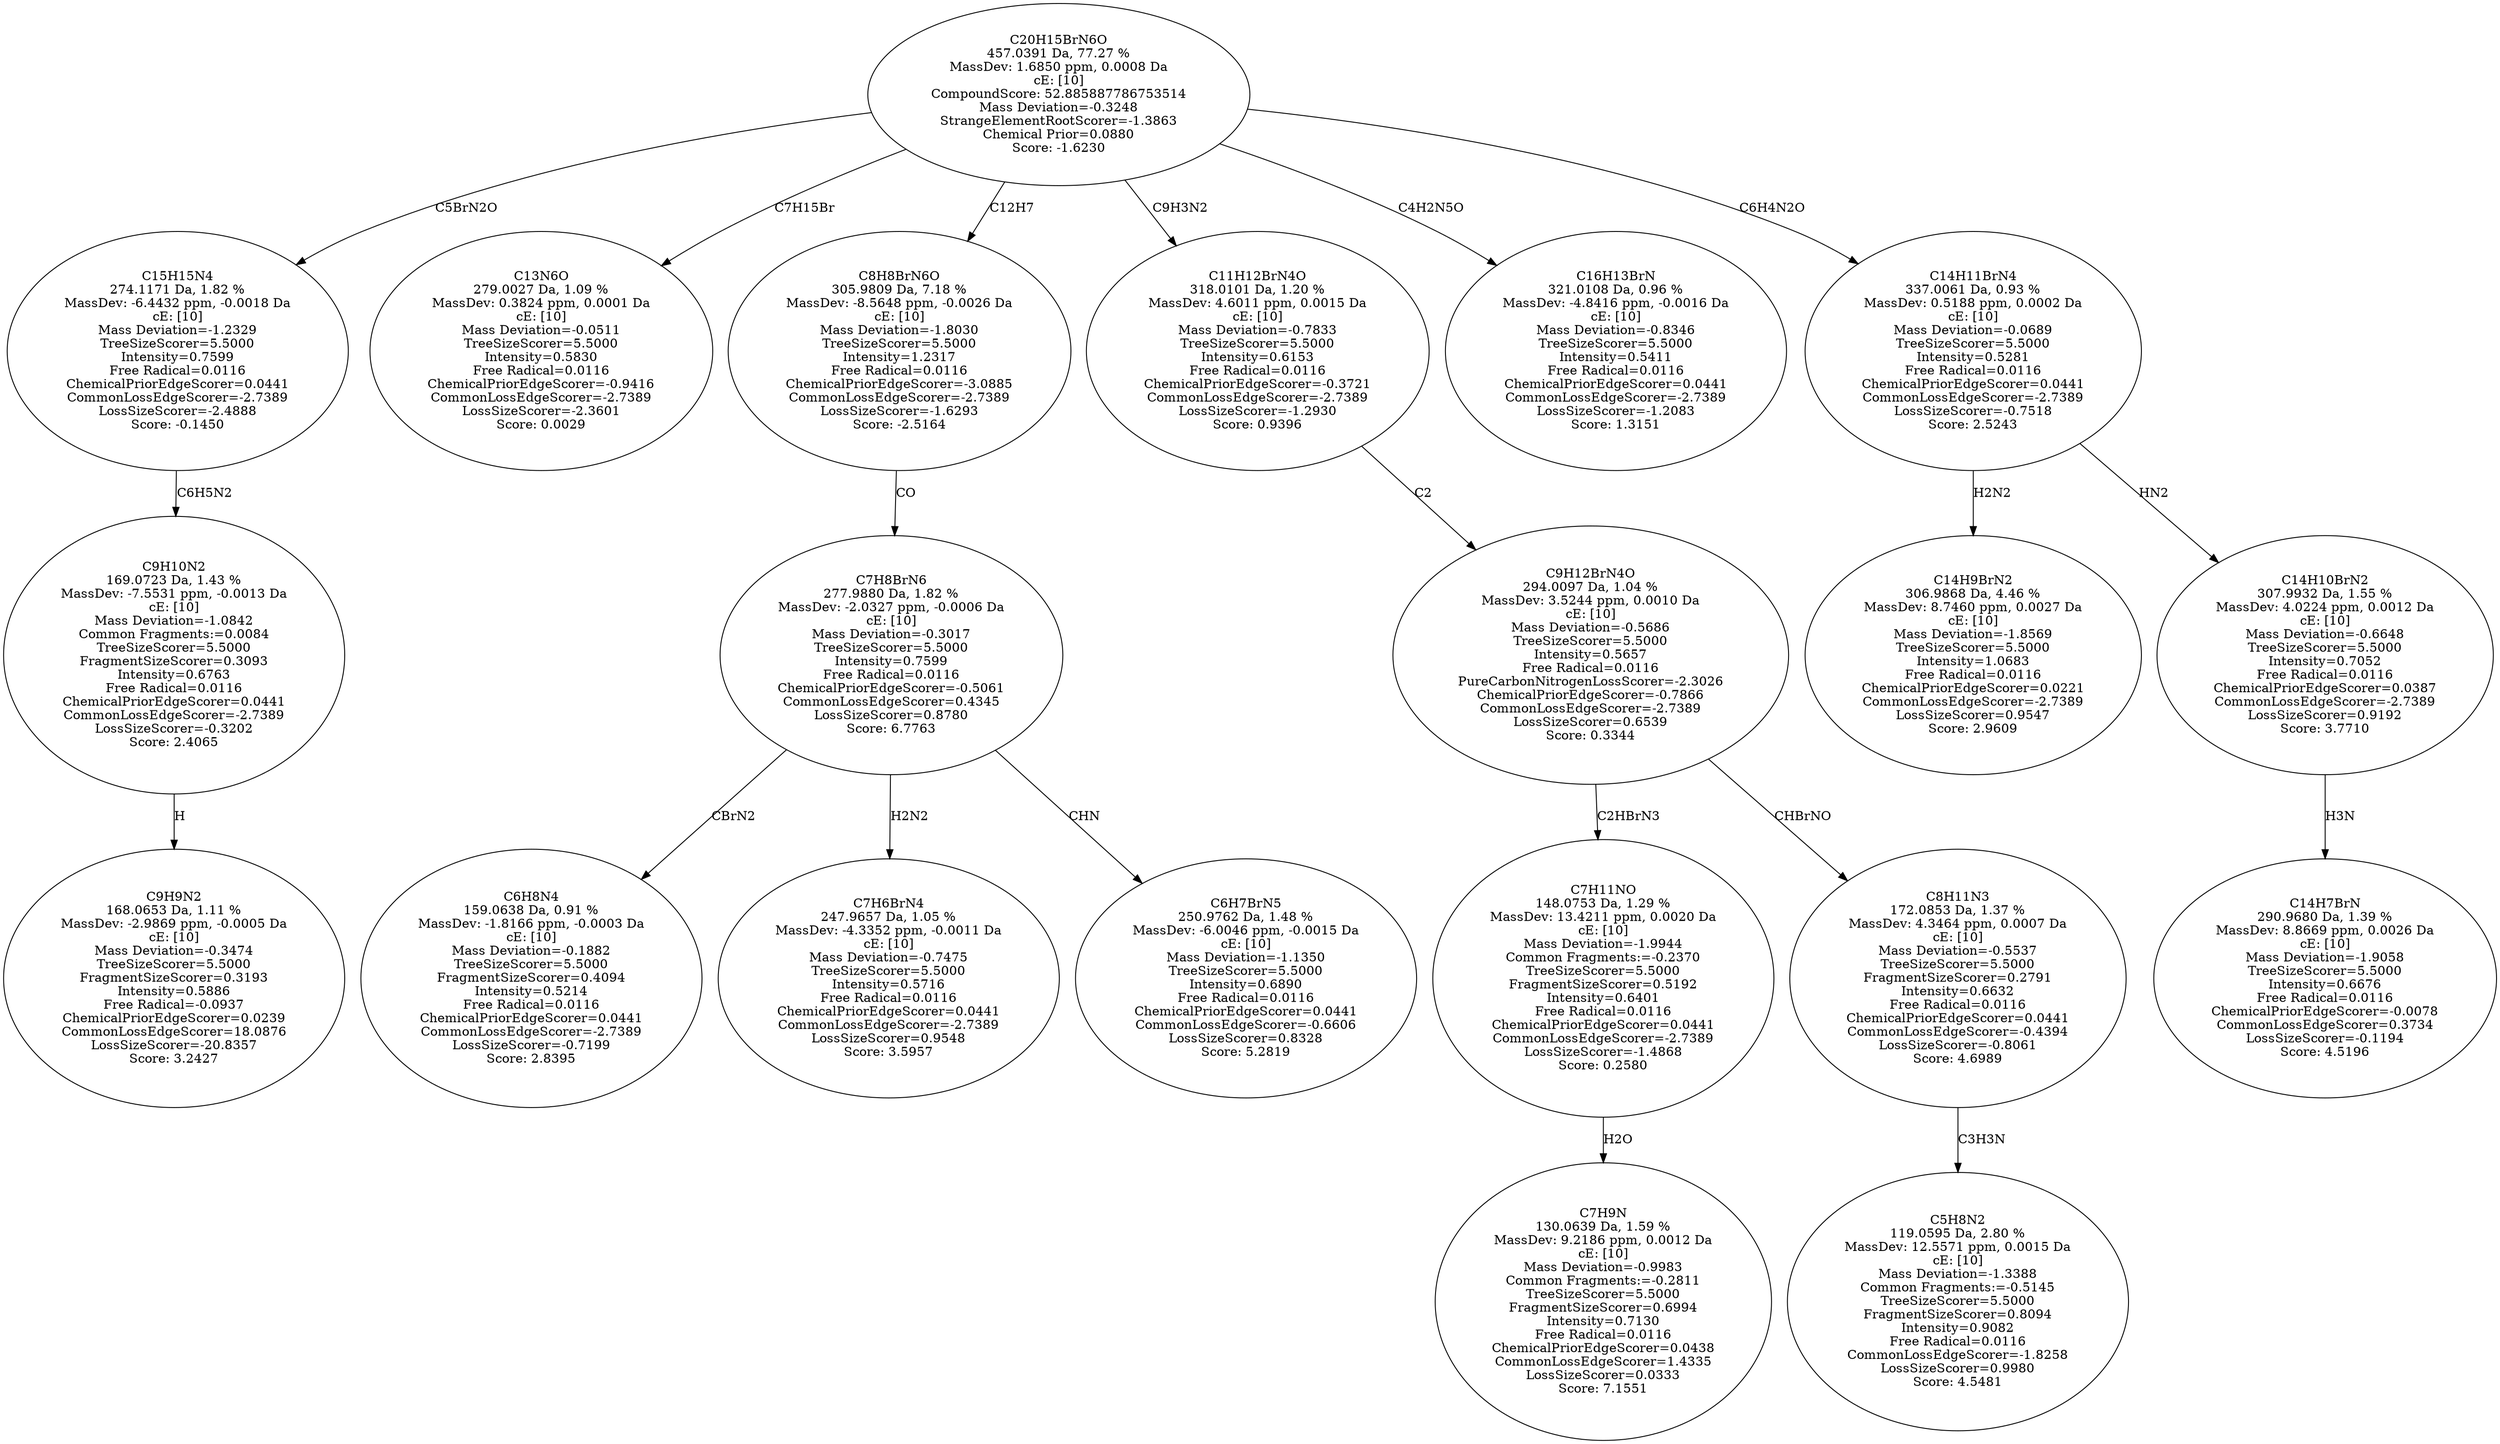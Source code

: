 strict digraph {
v1 [label="C9H9N2\n168.0653 Da, 1.11 %\nMassDev: -2.9869 ppm, -0.0005 Da\ncE: [10]\nMass Deviation=-0.3474\nTreeSizeScorer=5.5000\nFragmentSizeScorer=0.3193\nIntensity=0.5886\nFree Radical=-0.0937\nChemicalPriorEdgeScorer=0.0239\nCommonLossEdgeScorer=18.0876\nLossSizeScorer=-20.8357\nScore: 3.2427"];
v2 [label="C9H10N2\n169.0723 Da, 1.43 %\nMassDev: -7.5531 ppm, -0.0013 Da\ncE: [10]\nMass Deviation=-1.0842\nCommon Fragments:=0.0084\nTreeSizeScorer=5.5000\nFragmentSizeScorer=0.3093\nIntensity=0.6763\nFree Radical=0.0116\nChemicalPriorEdgeScorer=0.0441\nCommonLossEdgeScorer=-2.7389\nLossSizeScorer=-0.3202\nScore: 2.4065"];
v3 [label="C15H15N4\n274.1171 Da, 1.82 %\nMassDev: -6.4432 ppm, -0.0018 Da\ncE: [10]\nMass Deviation=-1.2329\nTreeSizeScorer=5.5000\nIntensity=0.7599\nFree Radical=0.0116\nChemicalPriorEdgeScorer=0.0441\nCommonLossEdgeScorer=-2.7389\nLossSizeScorer=-2.4888\nScore: -0.1450"];
v4 [label="C13N6O\n279.0027 Da, 1.09 %\nMassDev: 0.3824 ppm, 0.0001 Da\ncE: [10]\nMass Deviation=-0.0511\nTreeSizeScorer=5.5000\nIntensity=0.5830\nFree Radical=0.0116\nChemicalPriorEdgeScorer=-0.9416\nCommonLossEdgeScorer=-2.7389\nLossSizeScorer=-2.3601\nScore: 0.0029"];
v5 [label="C6H8N4\n159.0638 Da, 0.91 %\nMassDev: -1.8166 ppm, -0.0003 Da\ncE: [10]\nMass Deviation=-0.1882\nTreeSizeScorer=5.5000\nFragmentSizeScorer=0.4094\nIntensity=0.5214\nFree Radical=0.0116\nChemicalPriorEdgeScorer=0.0441\nCommonLossEdgeScorer=-2.7389\nLossSizeScorer=-0.7199\nScore: 2.8395"];
v6 [label="C7H6BrN4\n247.9657 Da, 1.05 %\nMassDev: -4.3352 ppm, -0.0011 Da\ncE: [10]\nMass Deviation=-0.7475\nTreeSizeScorer=5.5000\nIntensity=0.5716\nFree Radical=0.0116\nChemicalPriorEdgeScorer=0.0441\nCommonLossEdgeScorer=-2.7389\nLossSizeScorer=0.9548\nScore: 3.5957"];
v7 [label="C6H7BrN5\n250.9762 Da, 1.48 %\nMassDev: -6.0046 ppm, -0.0015 Da\ncE: [10]\nMass Deviation=-1.1350\nTreeSizeScorer=5.5000\nIntensity=0.6890\nFree Radical=0.0116\nChemicalPriorEdgeScorer=0.0441\nCommonLossEdgeScorer=-0.6606\nLossSizeScorer=0.8328\nScore: 5.2819"];
v8 [label="C7H8BrN6\n277.9880 Da, 1.82 %\nMassDev: -2.0327 ppm, -0.0006 Da\ncE: [10]\nMass Deviation=-0.3017\nTreeSizeScorer=5.5000\nIntensity=0.7599\nFree Radical=0.0116\nChemicalPriorEdgeScorer=-0.5061\nCommonLossEdgeScorer=0.4345\nLossSizeScorer=0.8780\nScore: 6.7763"];
v9 [label="C8H8BrN6O\n305.9809 Da, 7.18 %\nMassDev: -8.5648 ppm, -0.0026 Da\ncE: [10]\nMass Deviation=-1.8030\nTreeSizeScorer=5.5000\nIntensity=1.2317\nFree Radical=0.0116\nChemicalPriorEdgeScorer=-3.0885\nCommonLossEdgeScorer=-2.7389\nLossSizeScorer=-1.6293\nScore: -2.5164"];
v10 [label="C7H9N\n130.0639 Da, 1.59 %\nMassDev: 9.2186 ppm, 0.0012 Da\ncE: [10]\nMass Deviation=-0.9983\nCommon Fragments:=-0.2811\nTreeSizeScorer=5.5000\nFragmentSizeScorer=0.6994\nIntensity=0.7130\nFree Radical=0.0116\nChemicalPriorEdgeScorer=0.0438\nCommonLossEdgeScorer=1.4335\nLossSizeScorer=0.0333\nScore: 7.1551"];
v11 [label="C7H11NO\n148.0753 Da, 1.29 %\nMassDev: 13.4211 ppm, 0.0020 Da\ncE: [10]\nMass Deviation=-1.9944\nCommon Fragments:=-0.2370\nTreeSizeScorer=5.5000\nFragmentSizeScorer=0.5192\nIntensity=0.6401\nFree Radical=0.0116\nChemicalPriorEdgeScorer=0.0441\nCommonLossEdgeScorer=-2.7389\nLossSizeScorer=-1.4868\nScore: 0.2580"];
v12 [label="C5H8N2\n119.0595 Da, 2.80 %\nMassDev: 12.5571 ppm, 0.0015 Da\ncE: [10]\nMass Deviation=-1.3388\nCommon Fragments:=-0.5145\nTreeSizeScorer=5.5000\nFragmentSizeScorer=0.8094\nIntensity=0.9082\nFree Radical=0.0116\nCommonLossEdgeScorer=-1.8258\nLossSizeScorer=0.9980\nScore: 4.5481"];
v13 [label="C8H11N3\n172.0853 Da, 1.37 %\nMassDev: 4.3464 ppm, 0.0007 Da\ncE: [10]\nMass Deviation=-0.5537\nTreeSizeScorer=5.5000\nFragmentSizeScorer=0.2791\nIntensity=0.6632\nFree Radical=0.0116\nChemicalPriorEdgeScorer=0.0441\nCommonLossEdgeScorer=-0.4394\nLossSizeScorer=-0.8061\nScore: 4.6989"];
v14 [label="C9H12BrN4O\n294.0097 Da, 1.04 %\nMassDev: 3.5244 ppm, 0.0010 Da\ncE: [10]\nMass Deviation=-0.5686\nTreeSizeScorer=5.5000\nIntensity=0.5657\nFree Radical=0.0116\nPureCarbonNitrogenLossScorer=-2.3026\nChemicalPriorEdgeScorer=-0.7866\nCommonLossEdgeScorer=-2.7389\nLossSizeScorer=0.6539\nScore: 0.3344"];
v15 [label="C11H12BrN4O\n318.0101 Da, 1.20 %\nMassDev: 4.6011 ppm, 0.0015 Da\ncE: [10]\nMass Deviation=-0.7833\nTreeSizeScorer=5.5000\nIntensity=0.6153\nFree Radical=0.0116\nChemicalPriorEdgeScorer=-0.3721\nCommonLossEdgeScorer=-2.7389\nLossSizeScorer=-1.2930\nScore: 0.9396"];
v16 [label="C16H13BrN\n321.0108 Da, 0.96 %\nMassDev: -4.8416 ppm, -0.0016 Da\ncE: [10]\nMass Deviation=-0.8346\nTreeSizeScorer=5.5000\nIntensity=0.5411\nFree Radical=0.0116\nChemicalPriorEdgeScorer=0.0441\nCommonLossEdgeScorer=-2.7389\nLossSizeScorer=-1.2083\nScore: 1.3151"];
v17 [label="C14H9BrN2\n306.9868 Da, 4.46 %\nMassDev: 8.7460 ppm, 0.0027 Da\ncE: [10]\nMass Deviation=-1.8569\nTreeSizeScorer=5.5000\nIntensity=1.0683\nFree Radical=0.0116\nChemicalPriorEdgeScorer=0.0221\nCommonLossEdgeScorer=-2.7389\nLossSizeScorer=0.9547\nScore: 2.9609"];
v18 [label="C14H7BrN\n290.9680 Da, 1.39 %\nMassDev: 8.8669 ppm, 0.0026 Da\ncE: [10]\nMass Deviation=-1.9058\nTreeSizeScorer=5.5000\nIntensity=0.6676\nFree Radical=0.0116\nChemicalPriorEdgeScorer=-0.0078\nCommonLossEdgeScorer=0.3734\nLossSizeScorer=-0.1194\nScore: 4.5196"];
v19 [label="C14H10BrN2\n307.9932 Da, 1.55 %\nMassDev: 4.0224 ppm, 0.0012 Da\ncE: [10]\nMass Deviation=-0.6648\nTreeSizeScorer=5.5000\nIntensity=0.7052\nFree Radical=0.0116\nChemicalPriorEdgeScorer=0.0387\nCommonLossEdgeScorer=-2.7389\nLossSizeScorer=0.9192\nScore: 3.7710"];
v20 [label="C14H11BrN4\n337.0061 Da, 0.93 %\nMassDev: 0.5188 ppm, 0.0002 Da\ncE: [10]\nMass Deviation=-0.0689\nTreeSizeScorer=5.5000\nIntensity=0.5281\nFree Radical=0.0116\nChemicalPriorEdgeScorer=0.0441\nCommonLossEdgeScorer=-2.7389\nLossSizeScorer=-0.7518\nScore: 2.5243"];
v21 [label="C20H15BrN6O\n457.0391 Da, 77.27 %\nMassDev: 1.6850 ppm, 0.0008 Da\ncE: [10]\nCompoundScore: 52.885887786753514\nMass Deviation=-0.3248\nStrangeElementRootScorer=-1.3863\nChemical Prior=0.0880\nScore: -1.6230"];
v2 -> v1 [label="H"];
v3 -> v2 [label="C6H5N2"];
v21 -> v3 [label="C5BrN2O"];
v21 -> v4 [label="C7H15Br"];
v8 -> v5 [label="CBrN2"];
v8 -> v6 [label="H2N2"];
v8 -> v7 [label="CHN"];
v9 -> v8 [label="CO"];
v21 -> v9 [label="C12H7"];
v11 -> v10 [label="H2O"];
v14 -> v11 [label="C2HBrN3"];
v13 -> v12 [label="C3H3N"];
v14 -> v13 [label="CHBrNO"];
v15 -> v14 [label="C2"];
v21 -> v15 [label="C9H3N2"];
v21 -> v16 [label="C4H2N5O"];
v20 -> v17 [label="H2N2"];
v19 -> v18 [label="H3N"];
v20 -> v19 [label="HN2"];
v21 -> v20 [label="C6H4N2O"];
}